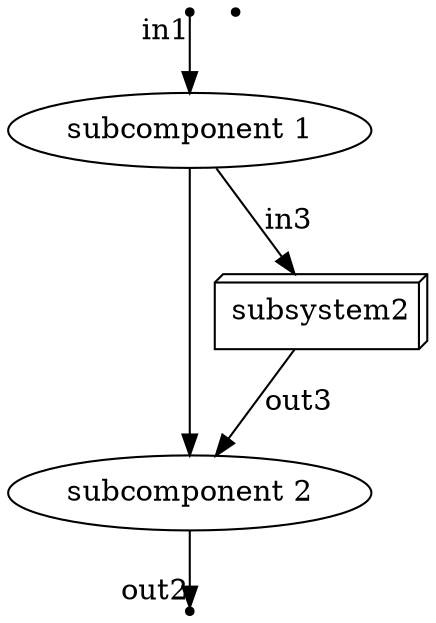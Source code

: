 digraph  {
	
	n1[label="in1",shape="point"];
	n2[label="in2",shape="point"];
	n3[label="out2",shape="point"];
	n4[label="subcomponent 1"];
	n5[label="subcomponent 2"];
	n6[href="subsystem2.svg",label="subsystem2",shape="box3d"];
	n1:s->n4:n[taillabel="in1"];
	n4->n5;
	n4->n6[label="in3"];
	n5:s->n3:n[headlabel="out2"];
	n6->n5[label="out3"];
	
}
